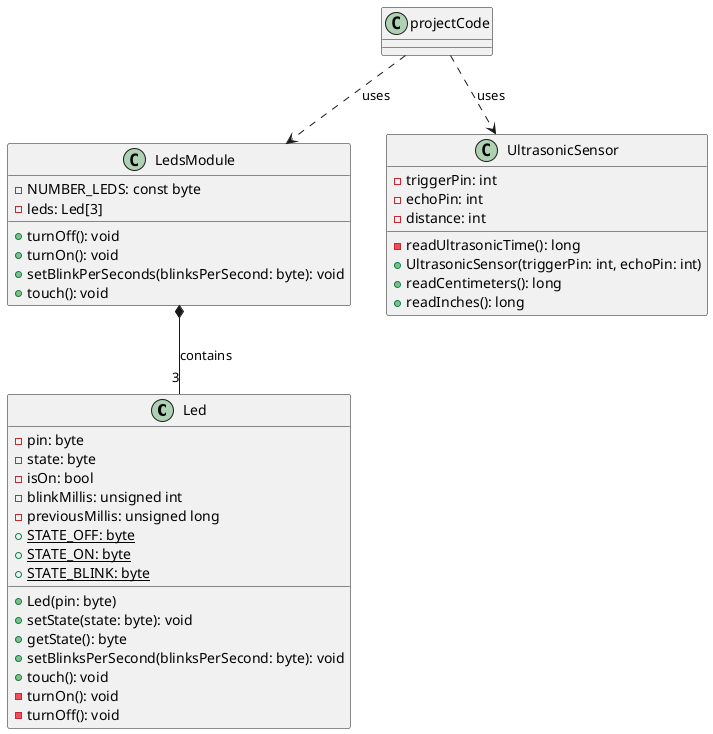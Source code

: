 @startuml classesDiagram

class Led {
  - pin: byte
  - state: byte
  - isOn: bool
  - blinkMillis: unsigned int
  - previousMillis: unsigned long
  + {static} STATE_OFF: byte
  + {static} STATE_ON: byte
  + {static} STATE_BLINK: byte
  + Led(pin: byte)
  + setState(state: byte): void
  + getState(): byte
  + setBlinksPerSecond(blinksPerSecond: byte): void
  + touch(): void
  - turnOn(): void
  - turnOff(): void
}

class LedsModule {
  - NUMBER_LEDS: const byte
  - leds: Led[3]
  + turnOff(): void
  + turnOn(): void
  + setBlinkPerSeconds(blinksPerSecond: byte): void
  + touch(): void
}

class UltrasonicSensor {
  - triggerPin: int
  - echoPin: int
  - distance: int
  - readUltrasonicTime(): long
  + UltrasonicSensor(triggerPin: int, echoPin: int)
  + readCentimeters(): long
  + readInches(): long
}

LedsModule *-- "3" Led : contains
projectCode ..> LedsModule : uses
projectCode ..> UltrasonicSensor : uses

@enduml